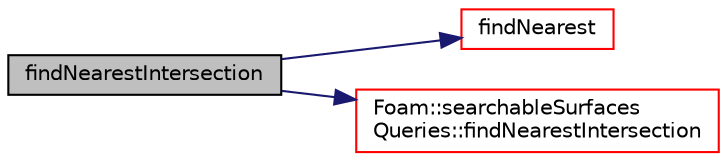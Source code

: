 digraph "findNearestIntersection"
{
  bgcolor="transparent";
  edge [fontname="Helvetica",fontsize="10",labelfontname="Helvetica",labelfontsize="10"];
  node [fontname="Helvetica",fontsize="10",shape=record];
  rankdir="LR";
  Node597 [label="findNearestIntersection",height=0.2,width=0.4,color="black", fillcolor="grey75", style="filled", fontcolor="black"];
  Node597 -> Node598 [color="midnightblue",fontsize="10",style="solid",fontname="Helvetica"];
  Node598 [label="findNearest",height=0.2,width=0.4,color="red",URL="$a26381.html#af23de283044ca5459e1714deeb6c422c",tooltip="Find nearest. Return -1 (and a miss()) or surface and nearest. "];
  Node597 -> Node603 [color="midnightblue",fontsize="10",style="solid",fontname="Helvetica"];
  Node603 [label="Foam::searchableSurfaces\lQueries::findNearestIntersection",height=0.2,width=0.4,color="red",URL="$a26385.html#a4dc008ad9d2f7508185509bb78fb046d"];
}
